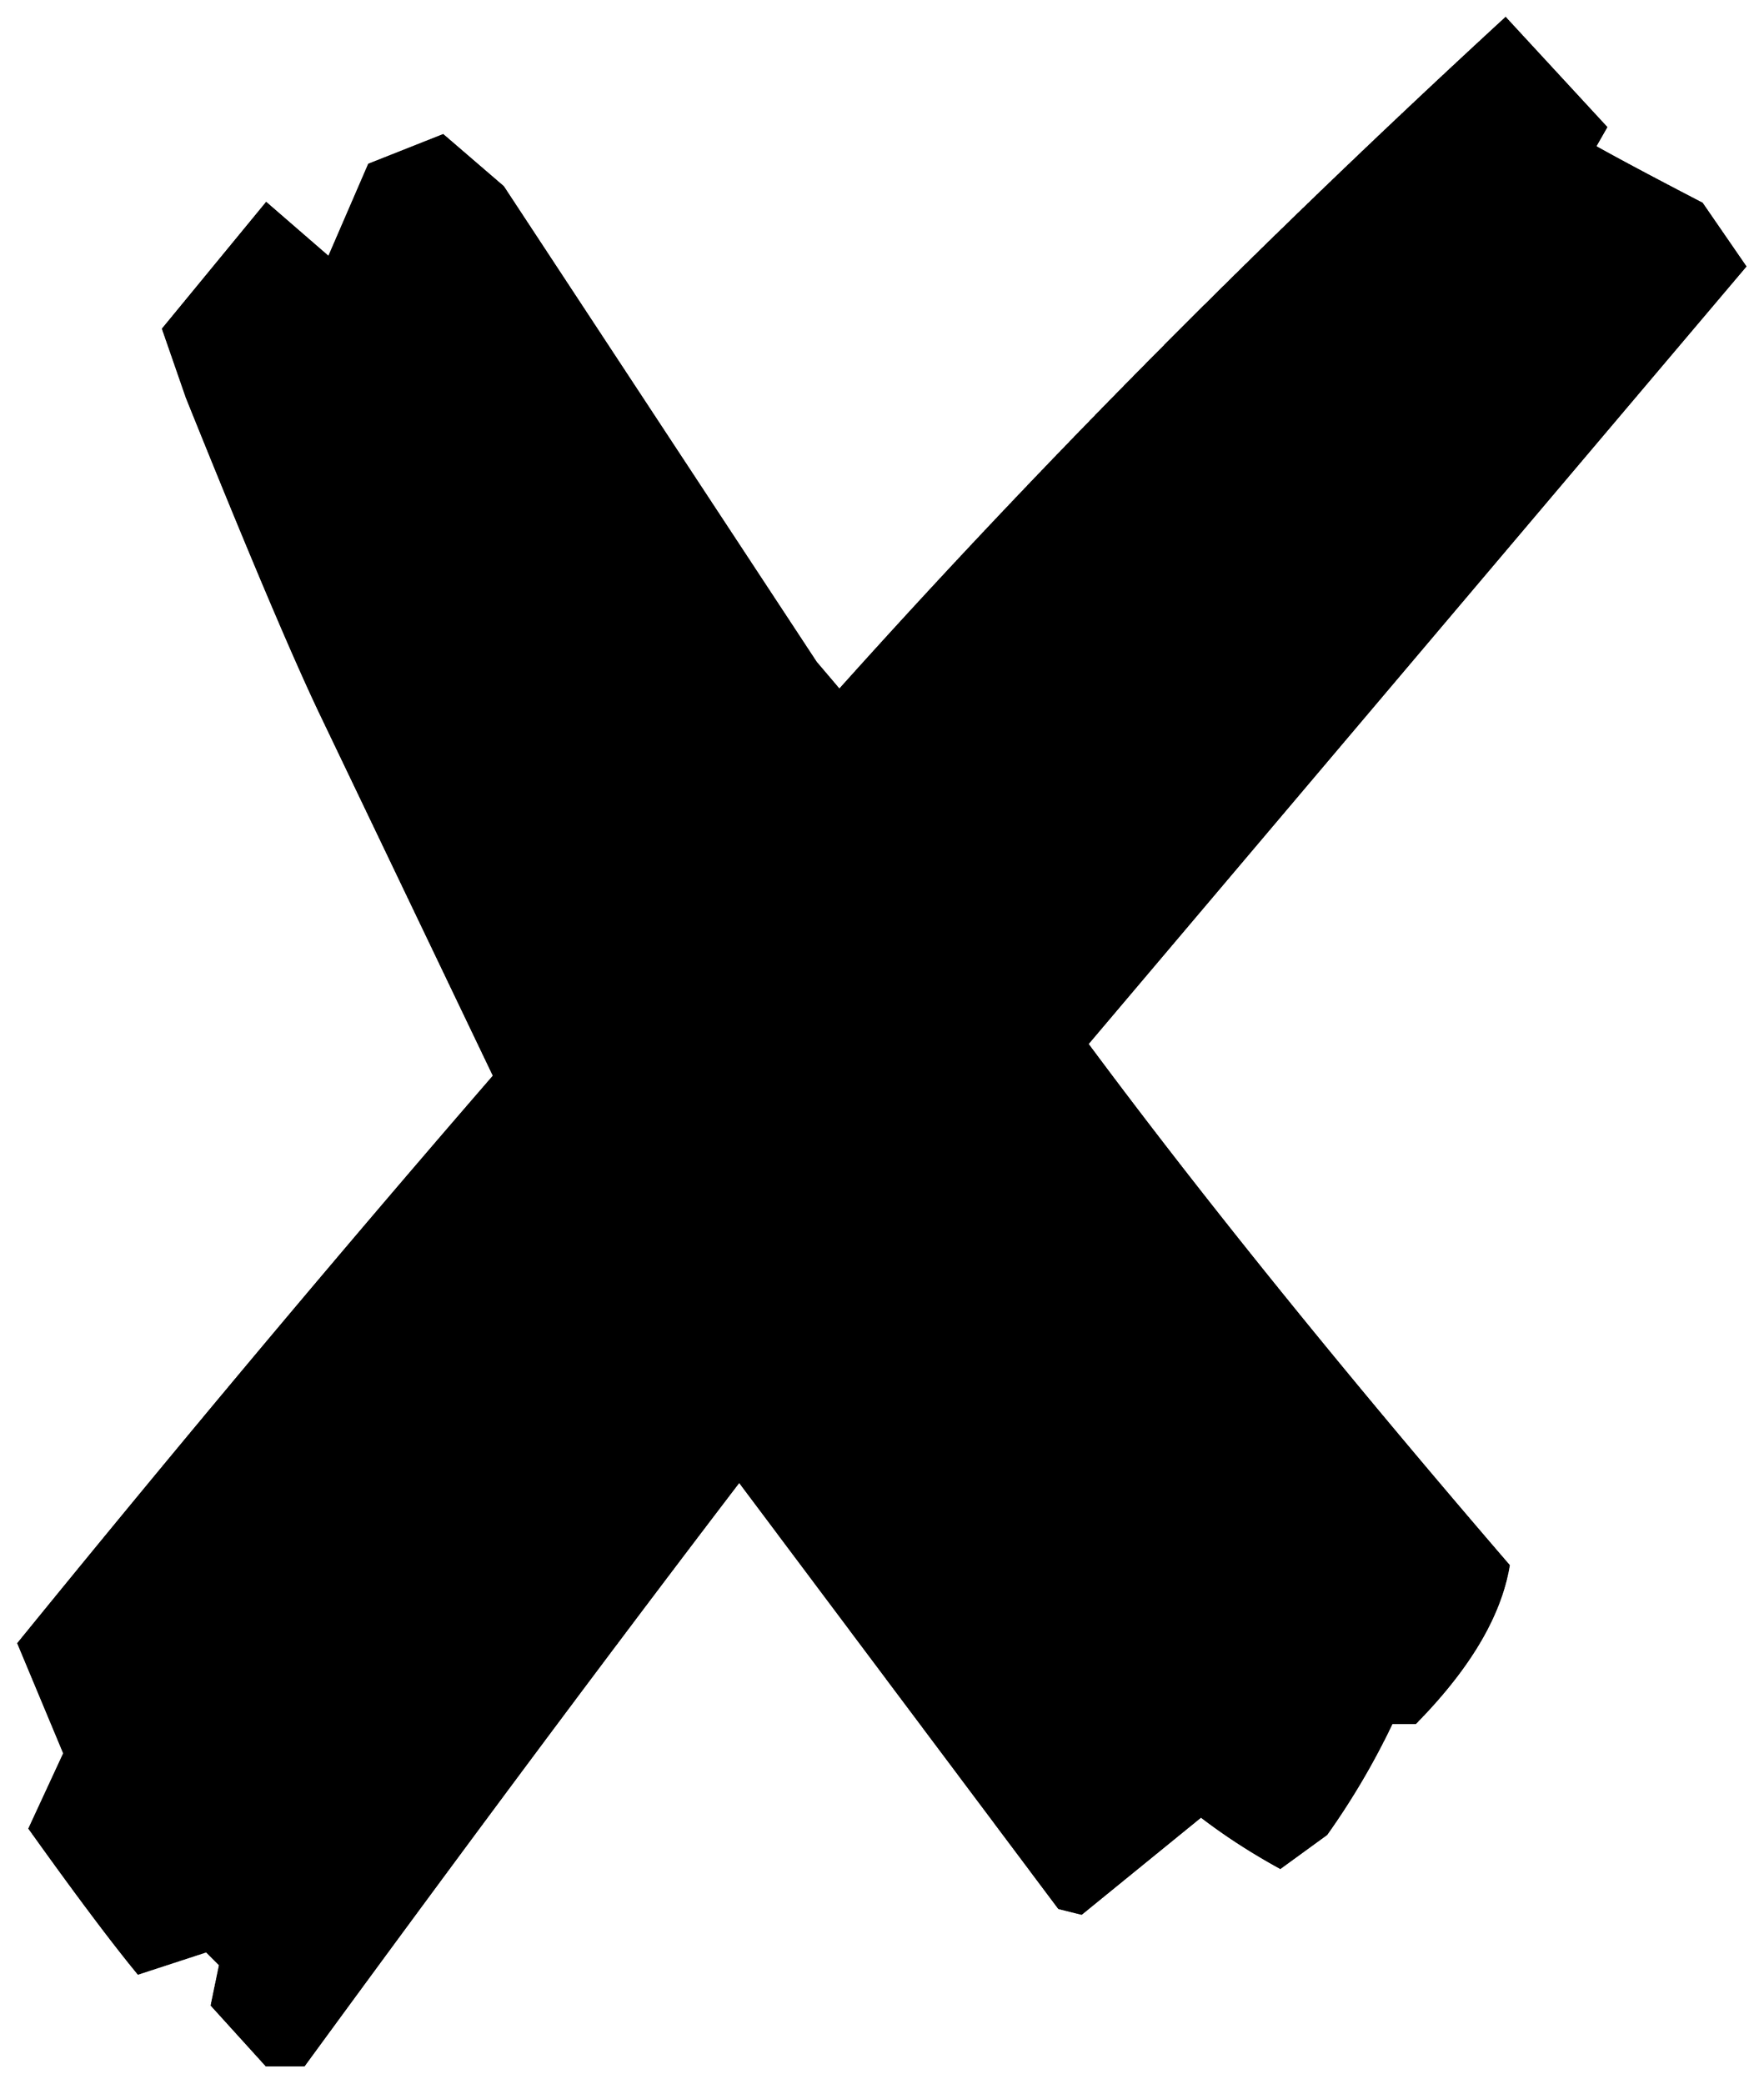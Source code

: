 


\begin{tikzpicture}[y=0.80pt, x=0.80pt, yscale=-1.0, xscale=1.0, inner sep=0pt, outer sep=0pt]
\begin{scope}[shift={(100.0,1832.0)},nonzero rule]
  \path[draw=.,fill=.,line width=1.600pt] (1341.0,-1266.0) --
    (868.0,-707.0) .. controls (950.667,-595.667) and
    (1051.667,-470.667) .. (1171.0,-332.0) .. controls
    (1165.0,-296.0) and (1142.667,-258.333) .. (1104.0,-219.0) --
    (1087.0,-219.0) .. controls (1073.667,-191.0) and
    (1058.0,-164.333) .. (1040.0,-139.0) -- (1007.0,-115.0) ..
    controls (986.333,-126.333) and (967.333,-138.667) .. (950.0,-152.0)
    -- (864.0,-82.0) -- (848.0,-86.0) -- (618.0,-393.0) ..
    controls (525.333,-271.667) and (421.0,-131.667) .. (305.0,27.0)
    -- (278.0,27.0) -- (239.0,-16.0) -- (245.0,-45.0) --
    (235.0,-55.0) -- (186.0,-39.0) .. controls (167.333,-61.667) and
    (141.333,-96.333) .. (108.0,-143.0) -- (133.0,-197.0) --
    (100.0,-276.0) .. controls (216.0,-418.667) and (330.0,-554.667)
    .. (442.0,-684.0) -- (317.0,-945.0) .. controls
    (297.0,-987.0) and (265.0,-1062.667) .. (221.0,-1172.0) --
    (204.0,-1221.0) -- (278.0,-1311.0) -- (323.0,-1272.0) --
    (352.0,-1339.0) -- (405.0,-1360.0) -- (448.0,-1323.0) --
    (673.0,-981.0) .. controls (677.0,-976.333) and (682.667,-969.667)
    .. (690.0,-961.0) .. controls (834.0,-1121.667) and
    (993.667,-1282.667) .. (1169.0,-1444.0) -- (1241.0,-1366.0) --
    (1233.0,-1352.0) .. controls (1249.667,-1342.667) and
    (1275.333,-1329.0) .. (1310.0,-1311.0) -- (1341.0,-1266.0) --
    cycle;
\end{scope}

\end{tikzpicture}

